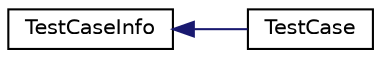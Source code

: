 digraph "Graphical Class Hierarchy"
{
  edge [fontname="Helvetica",fontsize="10",labelfontname="Helvetica",labelfontsize="10"];
  node [fontname="Helvetica",fontsize="10",shape=record];
  rankdir="LR";
  Node1 [label="TestCaseInfo",height=0.2,width=0.4,color="black", fillcolor="white", style="filled",URL="$structCatch_1_1TestCaseInfo.html"];
  Node1 -> Node2 [dir="back",color="midnightblue",fontsize="10",style="solid",fontname="Helvetica"];
  Node2 [label="TestCase",height=0.2,width=0.4,color="black", fillcolor="white", style="filled",URL="$classCatch_1_1TestCase.html"];
}
